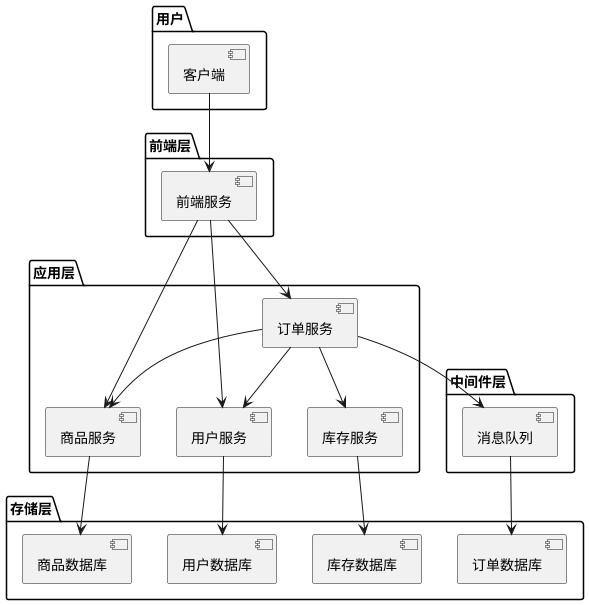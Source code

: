 '技术架构-平台分解图1
@startuml
!define RECTANGLE package
RECTANGLE "用户" {
[客户端]
}
RECTANGLE "前端层" {
[前端服务]
}
RECTANGLE "应用层" {
[订单服务]
[商品服务]
[用户服务]
[库存服务]
}
RECTANGLE "中间件层" {
[消息队列]
}
RECTANGLE "存储层" {
[订单数据库]
[商品数据库]
[用户数据库]
[库存数据库]
}
'连接12
[客户端] --> [前端服务]
[前端服务] --> [订单服务]
[前端服务] --> [商品服务]
[前端服务] --> [用户服务]
[订单服务] --> [商品服务]
[订单服务] --> [用户服务]
[订单服务] --> [库存服务]
[订单服务] --> [消息队列]
[商品服务] --> [商品数据库]
[用户服务] --> [用户数据库]
[库存服务] --> [库存数据库]
[消息队列] --> [订单数据库]
@enduml